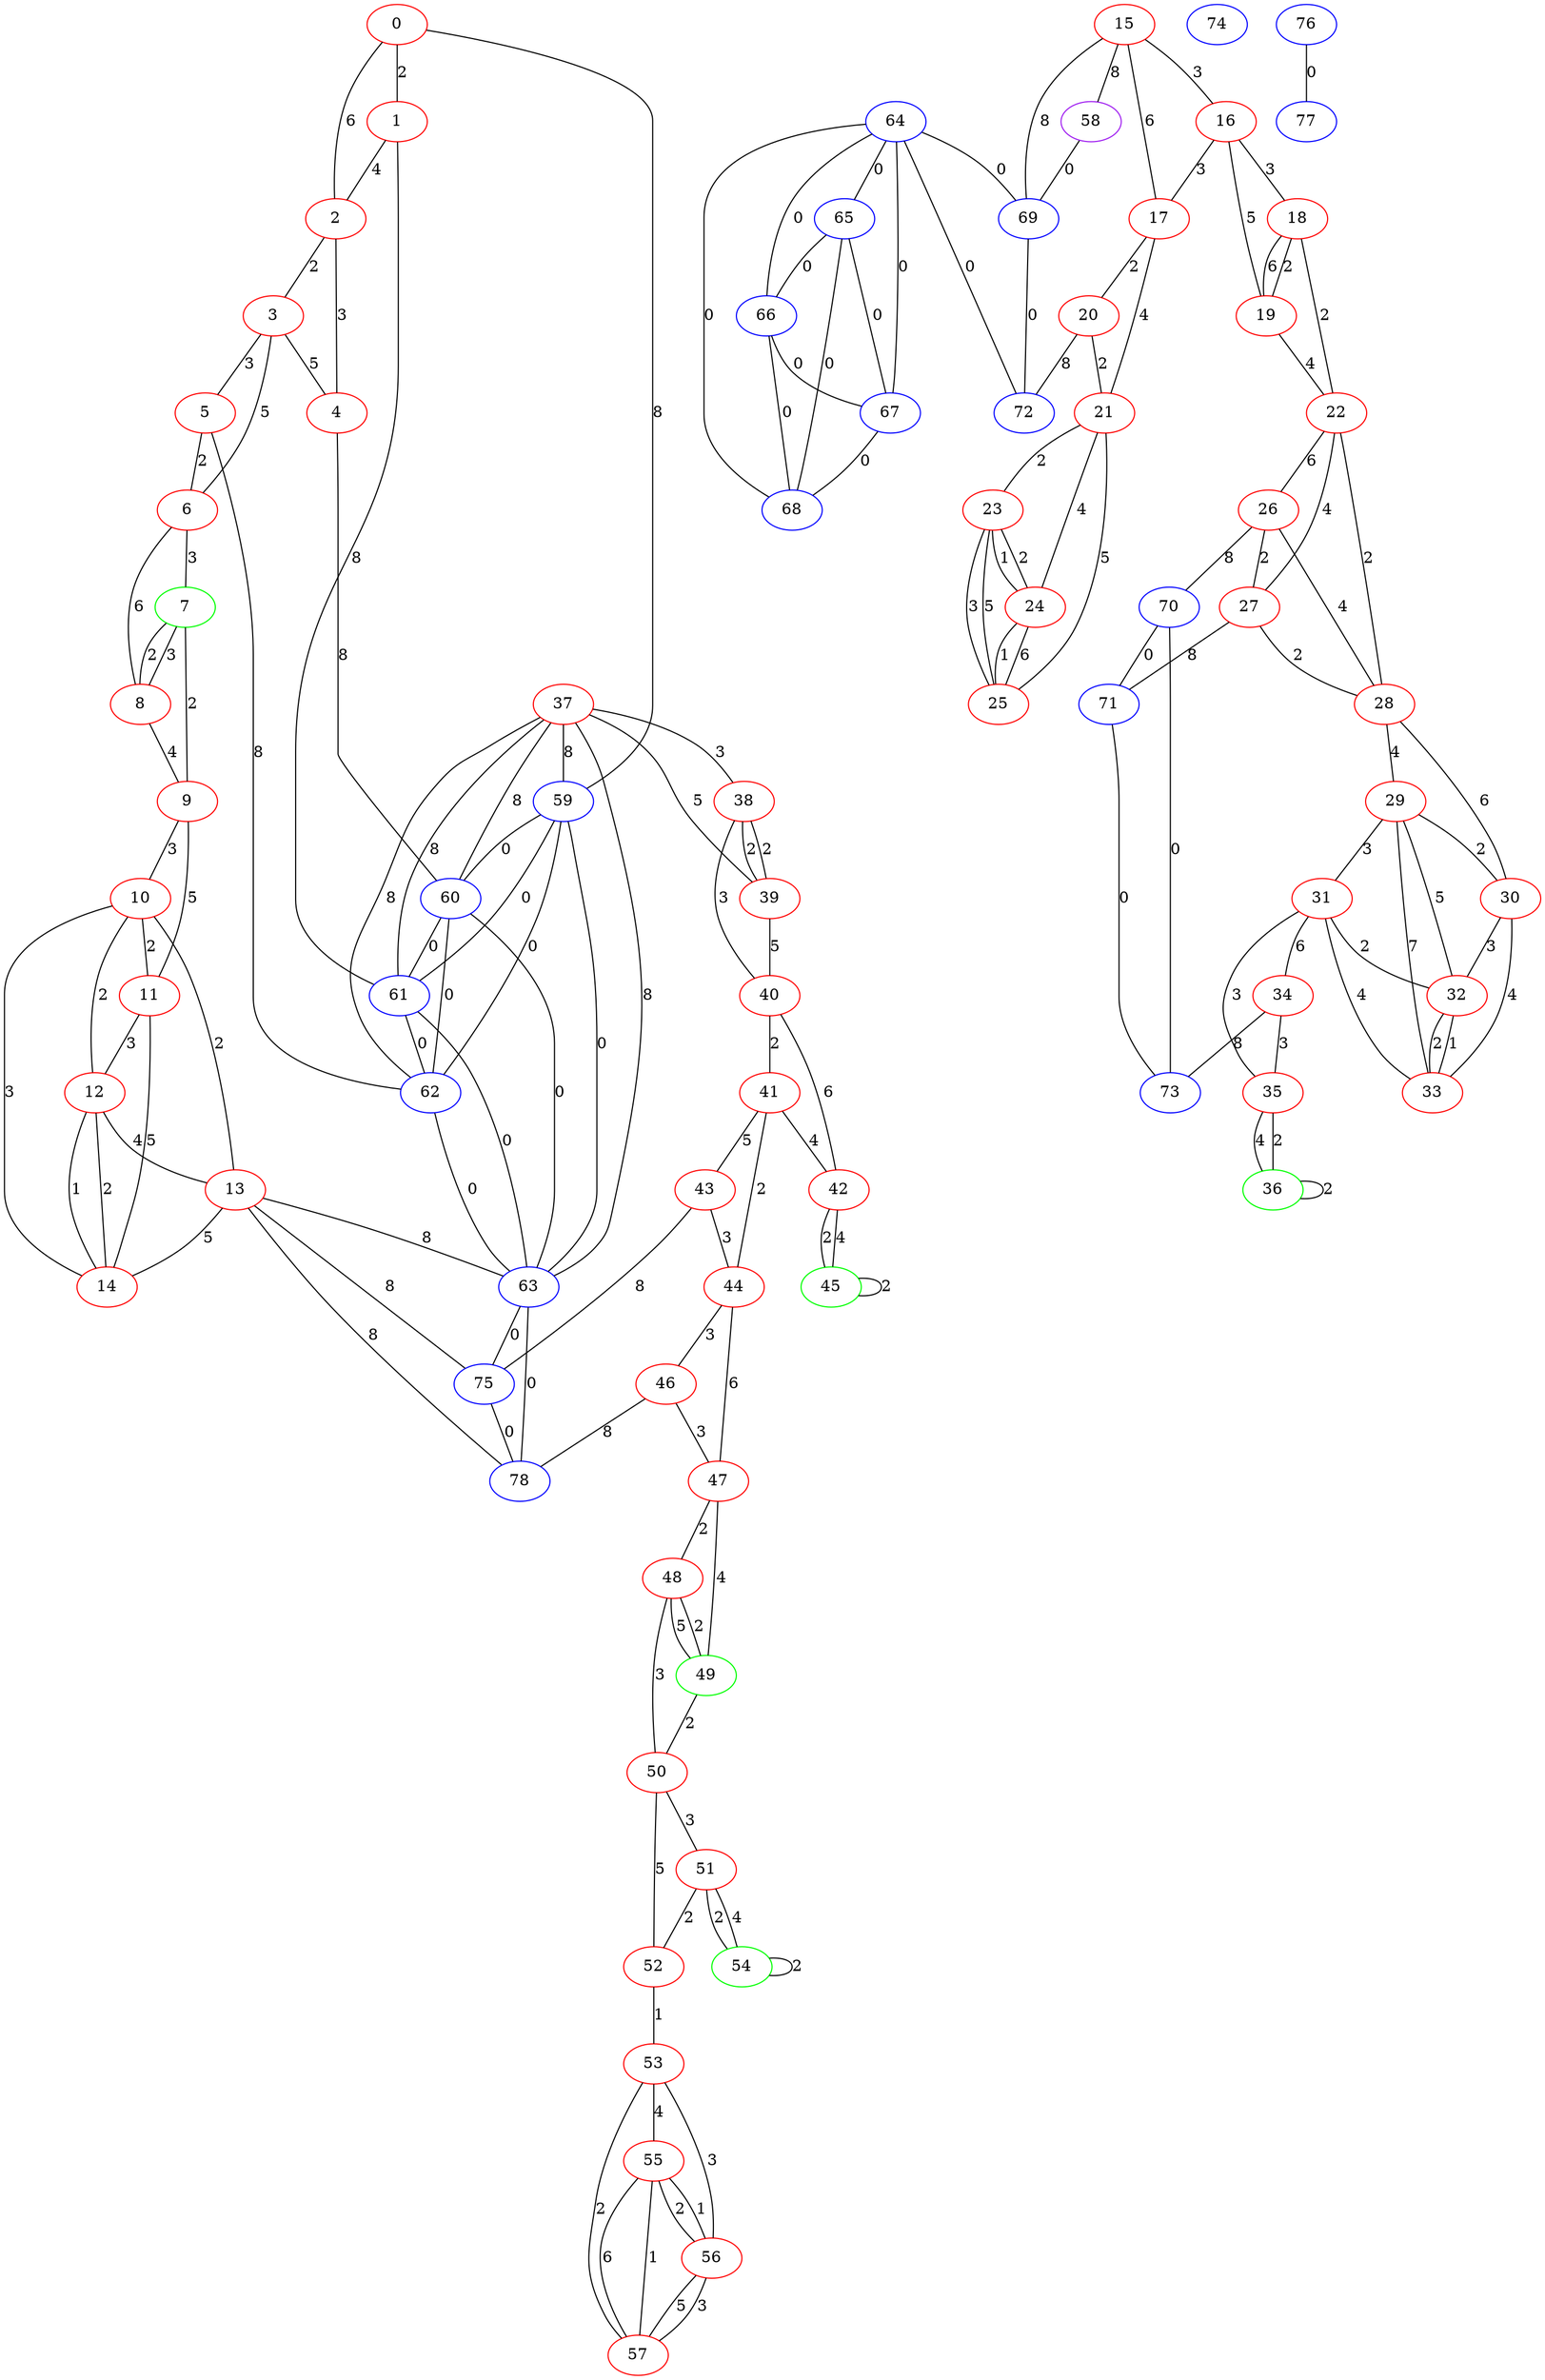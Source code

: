 graph "" {
0 [color=red, weight=1];
1 [color=red, weight=1];
2 [color=red, weight=1];
3 [color=red, weight=1];
4 [color=red, weight=1];
5 [color=red, weight=1];
6 [color=red, weight=1];
7 [color=green, weight=2];
8 [color=red, weight=1];
9 [color=red, weight=1];
10 [color=red, weight=1];
11 [color=red, weight=1];
12 [color=red, weight=1];
13 [color=red, weight=1];
14 [color=red, weight=1];
15 [color=red, weight=1];
16 [color=red, weight=1];
17 [color=red, weight=1];
18 [color=red, weight=1];
19 [color=red, weight=1];
20 [color=red, weight=1];
21 [color=red, weight=1];
22 [color=red, weight=1];
23 [color=red, weight=1];
24 [color=red, weight=1];
25 [color=red, weight=1];
26 [color=red, weight=1];
27 [color=red, weight=1];
28 [color=red, weight=1];
29 [color=red, weight=1];
30 [color=red, weight=1];
31 [color=red, weight=1];
32 [color=red, weight=1];
33 [color=red, weight=1];
34 [color=red, weight=1];
35 [color=red, weight=1];
36 [color=green, weight=2];
37 [color=red, weight=1];
38 [color=red, weight=1];
39 [color=red, weight=1];
40 [color=red, weight=1];
41 [color=red, weight=1];
42 [color=red, weight=1];
43 [color=red, weight=1];
44 [color=red, weight=1];
45 [color=green, weight=2];
46 [color=red, weight=1];
47 [color=red, weight=1];
48 [color=red, weight=1];
49 [color=green, weight=2];
50 [color=red, weight=1];
51 [color=red, weight=1];
52 [color=red, weight=1];
53 [color=red, weight=1];
54 [color=green, weight=2];
55 [color=red, weight=1];
56 [color=red, weight=1];
57 [color=red, weight=1];
58 [color=purple, weight=4];
59 [color=blue, weight=3];
60 [color=blue, weight=3];
61 [color=blue, weight=3];
62 [color=blue, weight=3];
63 [color=blue, weight=3];
64 [color=blue, weight=3];
65 [color=blue, weight=3];
66 [color=blue, weight=3];
67 [color=blue, weight=3];
68 [color=blue, weight=3];
69 [color=blue, weight=3];
70 [color=blue, weight=3];
71 [color=blue, weight=3];
72 [color=blue, weight=3];
73 [color=blue, weight=3];
74 [color=blue, weight=3];
75 [color=blue, weight=3];
76 [color=blue, weight=3];
77 [color=blue, weight=3];
78 [color=blue, weight=3];
0 -- 1  [key=0, label=2];
0 -- 2  [key=0, label=6];
0 -- 59  [key=0, label=8];
1 -- 2  [key=0, label=4];
1 -- 61  [key=0, label=8];
2 -- 3  [key=0, label=2];
2 -- 4  [key=0, label=3];
3 -- 4  [key=0, label=5];
3 -- 5  [key=0, label=3];
3 -- 6  [key=0, label=5];
4 -- 60  [key=0, label=8];
5 -- 62  [key=0, label=8];
5 -- 6  [key=0, label=2];
6 -- 8  [key=0, label=6];
6 -- 7  [key=0, label=3];
7 -- 8  [key=0, label=2];
7 -- 8  [key=1, label=3];
7 -- 9  [key=0, label=2];
8 -- 9  [key=0, label=4];
9 -- 10  [key=0, label=3];
9 -- 11  [key=0, label=5];
10 -- 11  [key=0, label=2];
10 -- 12  [key=0, label=2];
10 -- 13  [key=0, label=2];
10 -- 14  [key=0, label=3];
11 -- 12  [key=0, label=3];
11 -- 14  [key=0, label=5];
12 -- 13  [key=0, label=4];
12 -- 14  [key=0, label=1];
12 -- 14  [key=1, label=2];
13 -- 75  [key=0, label=8];
13 -- 78  [key=0, label=8];
13 -- 14  [key=0, label=5];
13 -- 63  [key=0, label=8];
15 -- 16  [key=0, label=3];
15 -- 17  [key=0, label=6];
15 -- 58  [key=0, label=8];
15 -- 69  [key=0, label=8];
16 -- 17  [key=0, label=3];
16 -- 18  [key=0, label=3];
16 -- 19  [key=0, label=5];
17 -- 20  [key=0, label=2];
17 -- 21  [key=0, label=4];
18 -- 19  [key=0, label=6];
18 -- 19  [key=1, label=2];
18 -- 22  [key=0, label=2];
19 -- 22  [key=0, label=4];
20 -- 72  [key=0, label=8];
20 -- 21  [key=0, label=2];
21 -- 24  [key=0, label=4];
21 -- 25  [key=0, label=5];
21 -- 23  [key=0, label=2];
22 -- 27  [key=0, label=4];
22 -- 28  [key=0, label=2];
22 -- 26  [key=0, label=6];
23 -- 24  [key=0, label=1];
23 -- 24  [key=1, label=2];
23 -- 25  [key=0, label=5];
23 -- 25  [key=1, label=3];
24 -- 25  [key=0, label=6];
24 -- 25  [key=1, label=1];
26 -- 27  [key=0, label=2];
26 -- 28  [key=0, label=4];
26 -- 70  [key=0, label=8];
27 -- 28  [key=0, label=2];
27 -- 71  [key=0, label=8];
28 -- 30  [key=0, label=6];
28 -- 29  [key=0, label=4];
29 -- 32  [key=0, label=5];
29 -- 33  [key=0, label=7];
29 -- 30  [key=0, label=2];
29 -- 31  [key=0, label=3];
30 -- 32  [key=0, label=3];
30 -- 33  [key=0, label=4];
31 -- 32  [key=0, label=2];
31 -- 33  [key=0, label=4];
31 -- 34  [key=0, label=6];
31 -- 35  [key=0, label=3];
32 -- 33  [key=0, label=1];
32 -- 33  [key=1, label=2];
34 -- 73  [key=0, label=8];
34 -- 35  [key=0, label=3];
35 -- 36  [key=0, label=4];
35 -- 36  [key=1, label=2];
36 -- 36  [key=0, label=2];
37 -- 38  [key=0, label=3];
37 -- 39  [key=0, label=5];
37 -- 59  [key=0, label=8];
37 -- 60  [key=0, label=8];
37 -- 61  [key=0, label=8];
37 -- 62  [key=0, label=8];
37 -- 63  [key=0, label=8];
38 -- 40  [key=0, label=3];
38 -- 39  [key=0, label=2];
38 -- 39  [key=1, label=2];
39 -- 40  [key=0, label=5];
40 -- 41  [key=0, label=2];
40 -- 42  [key=0, label=6];
41 -- 42  [key=0, label=4];
41 -- 43  [key=0, label=5];
41 -- 44  [key=0, label=2];
42 -- 45  [key=0, label=2];
42 -- 45  [key=1, label=4];
43 -- 75  [key=0, label=8];
43 -- 44  [key=0, label=3];
44 -- 46  [key=0, label=3];
44 -- 47  [key=0, label=6];
45 -- 45  [key=0, label=2];
46 -- 78  [key=0, label=8];
46 -- 47  [key=0, label=3];
47 -- 48  [key=0, label=2];
47 -- 49  [key=0, label=4];
48 -- 49  [key=0, label=2];
48 -- 49  [key=1, label=5];
48 -- 50  [key=0, label=3];
49 -- 50  [key=0, label=2];
50 -- 51  [key=0, label=3];
50 -- 52  [key=0, label=5];
51 -- 52  [key=0, label=2];
51 -- 54  [key=0, label=2];
51 -- 54  [key=1, label=4];
52 -- 53  [key=0, label=1];
53 -- 56  [key=0, label=3];
53 -- 57  [key=0, label=2];
53 -- 55  [key=0, label=4];
54 -- 54  [key=0, label=2];
55 -- 56  [key=0, label=1];
55 -- 56  [key=1, label=2];
55 -- 57  [key=0, label=6];
55 -- 57  [key=1, label=1];
56 -- 57  [key=0, label=5];
56 -- 57  [key=1, label=3];
58 -- 69  [key=0, label=0];
59 -- 60  [key=0, label=0];
59 -- 61  [key=0, label=0];
59 -- 62  [key=0, label=0];
59 -- 63  [key=0, label=0];
60 -- 61  [key=0, label=0];
60 -- 62  [key=0, label=0];
60 -- 63  [key=0, label=0];
61 -- 62  [key=0, label=0];
61 -- 63  [key=0, label=0];
62 -- 63  [key=0, label=0];
63 -- 75  [key=0, label=0];
63 -- 78  [key=0, label=0];
64 -- 65  [key=0, label=0];
64 -- 66  [key=0, label=0];
64 -- 67  [key=0, label=0];
64 -- 68  [key=0, label=0];
64 -- 69  [key=0, label=0];
64 -- 72  [key=0, label=0];
65 -- 66  [key=0, label=0];
65 -- 67  [key=0, label=0];
65 -- 68  [key=0, label=0];
66 -- 67  [key=0, label=0];
66 -- 68  [key=0, label=0];
67 -- 68  [key=0, label=0];
69 -- 72  [key=0, label=0];
70 -- 73  [key=0, label=0];
70 -- 71  [key=0, label=0];
71 -- 73  [key=0, label=0];
75 -- 78  [key=0, label=0];
76 -- 77  [key=0, label=0];
}
